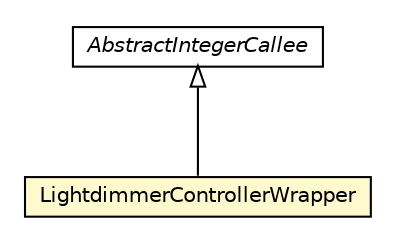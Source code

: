 #!/usr/local/bin/dot
#
# Class diagram 
# Generated by UMLGraph version R5_6-24-gf6e263 (http://www.umlgraph.org/)
#

digraph G {
	edge [fontname="Helvetica",fontsize=10,labelfontname="Helvetica",labelfontsize=10];
	node [fontname="Helvetica",fontsize=10,shape=plaintext];
	nodesep=0.25;
	ranksep=0.5;
	// org.universAAL.lddi.smarthome.exporter.devices.LightdimmerControllerWrapper
	c224797 [label=<<table title="org.universAAL.lddi.smarthome.exporter.devices.LightdimmerControllerWrapper" border="0" cellborder="1" cellspacing="0" cellpadding="2" port="p" bgcolor="lemonChiffon" href="./LightdimmerControllerWrapper.html">
		<tr><td><table border="0" cellspacing="0" cellpadding="1">
<tr><td align="center" balign="center"> LightdimmerControllerWrapper </td></tr>
		</table></td></tr>
		</table>>, URL="./LightdimmerControllerWrapper.html", fontname="Helvetica", fontcolor="black", fontsize=10.0];
	// org.universAAL.lddi.smarthome.exporter.devices.AbstractIntegerCallee
	c224815 [label=<<table title="org.universAAL.lddi.smarthome.exporter.devices.AbstractIntegerCallee" border="0" cellborder="1" cellspacing="0" cellpadding="2" port="p" href="./AbstractIntegerCallee.html">
		<tr><td><table border="0" cellspacing="0" cellpadding="1">
<tr><td align="center" balign="center"><font face="Helvetica-Oblique"> AbstractIntegerCallee </font></td></tr>
		</table></td></tr>
		</table>>, URL="./AbstractIntegerCallee.html", fontname="Helvetica", fontcolor="black", fontsize=10.0];
	//org.universAAL.lddi.smarthome.exporter.devices.LightdimmerControllerWrapper extends org.universAAL.lddi.smarthome.exporter.devices.AbstractIntegerCallee
	c224815:p -> c224797:p [dir=back,arrowtail=empty];
}


